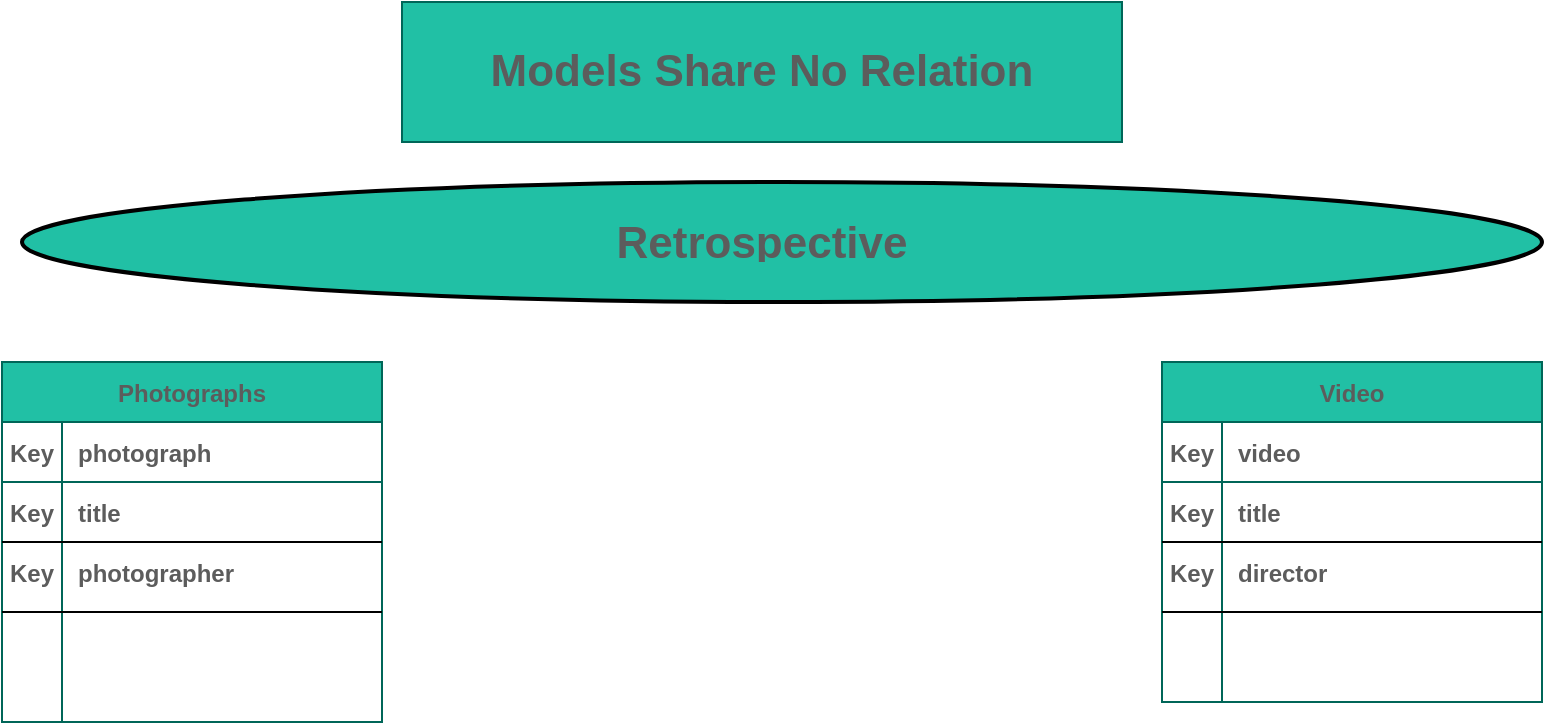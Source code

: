 <mxfile version="17.0.0" type="github"><diagram id="R2lEEEUBdFMjLlhIrx00" name="Page-1"><mxGraphModel dx="3346" dy="1874" grid="1" gridSize="10" guides="1" tooltips="1" connect="1" arrows="1" fold="1" page="1" pageScale="1" pageWidth="850" pageHeight="1100" math="0" shadow="0" extFonts="Permanent Marker^https://fonts.googleapis.com/css?family=Permanent+Marker"><root><mxCell id="0"/><mxCell id="1" parent="0"/><mxCell id="OVVJjiVWRw5w5OXDiUz5-51" value="Photographs" style="shape=table;startSize=30;container=1;collapsible=1;childLayout=tableLayout;fixedRows=1;rowLines=0;fontStyle=1;align=center;resizeLast=1;fillColor=#21C0A5;strokeColor=#006658;fontColor=#5C5C5C;" vertex="1" parent="1"><mxGeometry x="40" y="200" width="190" height="180" as="geometry"/></mxCell><mxCell id="OVVJjiVWRw5w5OXDiUz5-52" value="" style="shape=tableRow;horizontal=0;startSize=0;swimlaneHead=0;swimlaneBody=0;fillColor=none;collapsible=0;dropTarget=0;points=[[0,0.5],[1,0.5]];portConstraint=eastwest;top=0;left=0;right=0;bottom=1;strokeColor=#006658;fontColor=#5C5C5C;" vertex="1" parent="OVVJjiVWRw5w5OXDiUz5-51"><mxGeometry y="30" width="190" height="30" as="geometry"/></mxCell><mxCell id="OVVJjiVWRw5w5OXDiUz5-53" value="Key" style="shape=partialRectangle;connectable=0;fillColor=none;top=0;left=0;bottom=0;right=0;fontStyle=1;overflow=hidden;strokeColor=#006658;fontColor=#5C5C5C;" vertex="1" parent="OVVJjiVWRw5w5OXDiUz5-52"><mxGeometry width="30" height="30" as="geometry"><mxRectangle width="30" height="30" as="alternateBounds"/></mxGeometry></mxCell><mxCell id="OVVJjiVWRw5w5OXDiUz5-54" value="photograph" style="shape=partialRectangle;connectable=0;fillColor=none;top=0;left=0;bottom=0;right=0;align=left;spacingLeft=6;fontStyle=1;overflow=hidden;strokeColor=#006658;fontColor=#5C5C5C;" vertex="1" parent="OVVJjiVWRw5w5OXDiUz5-52"><mxGeometry x="30" width="160" height="30" as="geometry"><mxRectangle width="160" height="30" as="alternateBounds"/></mxGeometry></mxCell><mxCell id="OVVJjiVWRw5w5OXDiUz5-55" value="" style="shape=tableRow;horizontal=0;startSize=0;swimlaneHead=0;swimlaneBody=0;fillColor=none;collapsible=0;dropTarget=0;points=[[0,0.5],[1,0.5]];portConstraint=eastwest;top=0;left=0;right=0;bottom=0;strokeColor=#006658;fontColor=#5C5C5C;" vertex="1" parent="OVVJjiVWRw5w5OXDiUz5-51"><mxGeometry y="60" width="190" height="30" as="geometry"/></mxCell><mxCell id="OVVJjiVWRw5w5OXDiUz5-56" value="Key" style="shape=partialRectangle;connectable=0;fillColor=none;top=0;left=0;bottom=0;right=0;editable=1;overflow=hidden;fontStyle=1;strokeColor=#006658;fontColor=#5C5C5C;" vertex="1" parent="OVVJjiVWRw5w5OXDiUz5-55"><mxGeometry width="30" height="30" as="geometry"><mxRectangle width="30" height="30" as="alternateBounds"/></mxGeometry></mxCell><mxCell id="OVVJjiVWRw5w5OXDiUz5-57" value="title" style="shape=partialRectangle;connectable=0;fillColor=none;top=0;left=0;bottom=0;right=0;align=left;spacingLeft=6;overflow=hidden;fontStyle=1;strokeColor=#006658;fontColor=#5C5C5C;" vertex="1" parent="OVVJjiVWRw5w5OXDiUz5-55"><mxGeometry x="30" width="160" height="30" as="geometry"><mxRectangle width="160" height="30" as="alternateBounds"/></mxGeometry></mxCell><mxCell id="OVVJjiVWRw5w5OXDiUz5-58" value="" style="shape=tableRow;horizontal=0;startSize=0;swimlaneHead=0;swimlaneBody=0;fillColor=none;collapsible=0;dropTarget=0;points=[[0,0.5],[1,0.5]];portConstraint=eastwest;top=0;left=0;right=0;bottom=0;strokeColor=#006658;fontColor=#5C5C5C;" vertex="1" parent="OVVJjiVWRw5w5OXDiUz5-51"><mxGeometry y="90" width="190" height="30" as="geometry"/></mxCell><mxCell id="OVVJjiVWRw5w5OXDiUz5-59" value="Key" style="shape=partialRectangle;connectable=0;fillColor=none;top=0;left=0;bottom=0;right=0;editable=1;overflow=hidden;fontStyle=1;strokeColor=#006658;fontColor=#5C5C5C;" vertex="1" parent="OVVJjiVWRw5w5OXDiUz5-58"><mxGeometry width="30" height="30" as="geometry"><mxRectangle width="30" height="30" as="alternateBounds"/></mxGeometry></mxCell><mxCell id="OVVJjiVWRw5w5OXDiUz5-60" value="photographer" style="shape=partialRectangle;connectable=0;fillColor=none;top=0;left=0;bottom=0;right=0;align=left;spacingLeft=6;overflow=hidden;fontStyle=1;strokeColor=#006658;fontColor=#5C5C5C;" vertex="1" parent="OVVJjiVWRw5w5OXDiUz5-58"><mxGeometry x="30" width="160" height="30" as="geometry"><mxRectangle width="160" height="30" as="alternateBounds"/></mxGeometry></mxCell><mxCell id="OVVJjiVWRw5w5OXDiUz5-61" value="" style="shape=tableRow;horizontal=0;startSize=0;swimlaneHead=0;swimlaneBody=0;fillColor=none;collapsible=0;dropTarget=0;points=[[0,0.5],[1,0.5]];portConstraint=eastwest;top=0;left=0;right=0;bottom=0;strokeColor=#006658;fontColor=#5C5C5C;" vertex="1" parent="OVVJjiVWRw5w5OXDiUz5-51"><mxGeometry y="120" width="190" height="30" as="geometry"/></mxCell><mxCell id="OVVJjiVWRw5w5OXDiUz5-62" value="" style="shape=partialRectangle;connectable=0;fillColor=none;top=0;left=0;bottom=0;right=0;editable=1;overflow=hidden;strokeColor=#006658;fontColor=#5C5C5C;" vertex="1" parent="OVVJjiVWRw5w5OXDiUz5-61"><mxGeometry width="30" height="30" as="geometry"><mxRectangle width="30" height="30" as="alternateBounds"/></mxGeometry></mxCell><mxCell id="OVVJjiVWRw5w5OXDiUz5-63" value="" style="shape=partialRectangle;connectable=0;fillColor=none;top=0;left=0;bottom=0;right=0;align=left;spacingLeft=6;overflow=hidden;strokeColor=#006658;fontColor=#5C5C5C;" vertex="1" parent="OVVJjiVWRw5w5OXDiUz5-61"><mxGeometry x="30" width="160" height="30" as="geometry"><mxRectangle width="160" height="30" as="alternateBounds"/></mxGeometry></mxCell><mxCell id="OVVJjiVWRw5w5OXDiUz5-64" value="" style="shape=tableRow;horizontal=0;startSize=0;swimlaneHead=0;swimlaneBody=0;fillColor=none;collapsible=0;dropTarget=0;points=[[0,0.5],[1,0.5]];portConstraint=eastwest;top=0;left=0;right=0;bottom=0;strokeColor=#006658;fontColor=#5C5C5C;" vertex="1" parent="OVVJjiVWRw5w5OXDiUz5-51"><mxGeometry y="150" width="190" height="30" as="geometry"/></mxCell><mxCell id="OVVJjiVWRw5w5OXDiUz5-65" value="" style="shape=partialRectangle;connectable=0;fillColor=none;top=0;left=0;bottom=0;right=0;editable=1;overflow=hidden;strokeColor=#006658;fontColor=#5C5C5C;" vertex="1" parent="OVVJjiVWRw5w5OXDiUz5-64"><mxGeometry width="30" height="30" as="geometry"><mxRectangle width="30" height="30" as="alternateBounds"/></mxGeometry></mxCell><mxCell id="OVVJjiVWRw5w5OXDiUz5-66" value="" style="shape=partialRectangle;connectable=0;fillColor=none;top=0;left=0;bottom=0;right=0;align=left;spacingLeft=6;overflow=hidden;strokeColor=#006658;fontColor=#5C5C5C;" vertex="1" parent="OVVJjiVWRw5w5OXDiUz5-64"><mxGeometry x="30" width="160" height="30" as="geometry"><mxRectangle width="160" height="30" as="alternateBounds"/></mxGeometry></mxCell><mxCell id="OVVJjiVWRw5w5OXDiUz5-67" value="Video" style="shape=table;startSize=30;container=1;collapsible=1;childLayout=tableLayout;fixedRows=1;rowLines=0;fontStyle=1;align=center;resizeLast=1;separatorColor=none;fillColor=#21C0A5;strokeColor=#006658;fontColor=#5C5C5C;" vertex="1" parent="1"><mxGeometry x="620" y="200" width="190" height="170" as="geometry"/></mxCell><mxCell id="OVVJjiVWRw5w5OXDiUz5-68" value="" style="shape=tableRow;horizontal=0;startSize=0;swimlaneHead=0;swimlaneBody=0;fillColor=none;collapsible=0;dropTarget=0;points=[[0,0.5],[1,0.5]];portConstraint=eastwest;top=0;left=0;right=0;bottom=1;strokeColor=#006658;fontColor=#5C5C5C;" vertex="1" parent="OVVJjiVWRw5w5OXDiUz5-67"><mxGeometry y="30" width="190" height="30" as="geometry"/></mxCell><mxCell id="OVVJjiVWRw5w5OXDiUz5-69" value="Key" style="shape=partialRectangle;connectable=0;fillColor=none;top=0;left=0;bottom=0;right=0;fontStyle=1;overflow=hidden;strokeColor=#006658;fontColor=#5C5C5C;" vertex="1" parent="OVVJjiVWRw5w5OXDiUz5-68"><mxGeometry width="30" height="30" as="geometry"><mxRectangle width="30" height="30" as="alternateBounds"/></mxGeometry></mxCell><mxCell id="OVVJjiVWRw5w5OXDiUz5-70" value="video" style="shape=partialRectangle;connectable=0;fillColor=none;top=0;left=0;bottom=0;right=0;align=left;spacingLeft=6;fontStyle=1;overflow=hidden;strokeColor=#006658;fontColor=#5C5C5C;" vertex="1" parent="OVVJjiVWRw5w5OXDiUz5-68"><mxGeometry x="30" width="160" height="30" as="geometry"><mxRectangle width="160" height="30" as="alternateBounds"/></mxGeometry></mxCell><mxCell id="OVVJjiVWRw5w5OXDiUz5-71" value="" style="shape=tableRow;horizontal=0;startSize=0;swimlaneHead=0;swimlaneBody=0;fillColor=none;collapsible=0;dropTarget=0;points=[[0,0.5],[1,0.5]];portConstraint=eastwest;top=0;left=0;right=0;bottom=0;strokeColor=#006658;fontColor=#5C5C5C;" vertex="1" parent="OVVJjiVWRw5w5OXDiUz5-67"><mxGeometry y="60" width="190" height="30" as="geometry"/></mxCell><mxCell id="OVVJjiVWRw5w5OXDiUz5-72" value="Key" style="shape=partialRectangle;connectable=0;fillColor=none;top=0;left=0;bottom=0;right=0;editable=1;overflow=hidden;fontStyle=1;strokeColor=#006658;fontColor=#5C5C5C;" vertex="1" parent="OVVJjiVWRw5w5OXDiUz5-71"><mxGeometry width="30" height="30" as="geometry"><mxRectangle width="30" height="30" as="alternateBounds"/></mxGeometry></mxCell><mxCell id="OVVJjiVWRw5w5OXDiUz5-73" value="title" style="shape=partialRectangle;connectable=0;fillColor=none;top=0;left=0;bottom=0;right=0;align=left;spacingLeft=6;overflow=hidden;fontStyle=1;strokeColor=#006658;fontColor=#5C5C5C;" vertex="1" parent="OVVJjiVWRw5w5OXDiUz5-71"><mxGeometry x="30" width="160" height="30" as="geometry"><mxRectangle width="160" height="30" as="alternateBounds"/></mxGeometry></mxCell><mxCell id="OVVJjiVWRw5w5OXDiUz5-74" value="" style="shape=tableRow;horizontal=0;startSize=0;swimlaneHead=0;swimlaneBody=0;fillColor=none;collapsible=0;dropTarget=0;points=[[0,0.5],[1,0.5]];portConstraint=eastwest;top=0;left=0;right=0;bottom=0;strokeColor=#006658;fontColor=#5C5C5C;" vertex="1" parent="OVVJjiVWRw5w5OXDiUz5-67"><mxGeometry y="90" width="190" height="30" as="geometry"/></mxCell><mxCell id="OVVJjiVWRw5w5OXDiUz5-75" value="Key" style="shape=partialRectangle;connectable=0;fillColor=none;top=0;left=0;bottom=0;right=0;editable=1;overflow=hidden;fontStyle=1;strokeColor=#006658;fontColor=#5C5C5C;" vertex="1" parent="OVVJjiVWRw5w5OXDiUz5-74"><mxGeometry width="30" height="30" as="geometry"><mxRectangle width="30" height="30" as="alternateBounds"/></mxGeometry></mxCell><mxCell id="OVVJjiVWRw5w5OXDiUz5-76" value="director" style="shape=partialRectangle;connectable=0;fillColor=none;top=0;left=0;bottom=0;right=0;align=left;spacingLeft=6;overflow=hidden;fontStyle=1;strokeColor=#006658;fontColor=#5C5C5C;" vertex="1" parent="OVVJjiVWRw5w5OXDiUz5-74"><mxGeometry x="30" width="160" height="30" as="geometry"><mxRectangle width="160" height="30" as="alternateBounds"/></mxGeometry></mxCell><mxCell id="OVVJjiVWRw5w5OXDiUz5-77" value="" style="shape=tableRow;horizontal=0;startSize=0;swimlaneHead=0;swimlaneBody=0;fillColor=none;collapsible=0;dropTarget=0;points=[[0,0.5],[1,0.5]];portConstraint=eastwest;top=0;left=0;right=0;bottom=0;strokeColor=#006658;fontColor=#5C5C5C;" vertex="1" parent="OVVJjiVWRw5w5OXDiUz5-67"><mxGeometry y="120" width="190" height="30" as="geometry"/></mxCell><mxCell id="OVVJjiVWRw5w5OXDiUz5-78" value="" style="shape=partialRectangle;connectable=0;fillColor=none;top=0;left=0;bottom=0;right=0;editable=1;overflow=hidden;strokeColor=#006658;fontColor=#5C5C5C;" vertex="1" parent="OVVJjiVWRw5w5OXDiUz5-77"><mxGeometry width="30" height="30" as="geometry"><mxRectangle width="30" height="30" as="alternateBounds"/></mxGeometry></mxCell><mxCell id="OVVJjiVWRw5w5OXDiUz5-79" value="" style="shape=partialRectangle;connectable=0;fillColor=none;top=0;left=0;bottom=0;right=0;align=left;spacingLeft=6;overflow=hidden;strokeColor=#006658;fontColor=#5C5C5C;" vertex="1" parent="OVVJjiVWRw5w5OXDiUz5-77"><mxGeometry x="30" width="160" height="30" as="geometry"><mxRectangle width="160" height="30" as="alternateBounds"/></mxGeometry></mxCell><mxCell id="OVVJjiVWRw5w5OXDiUz5-80" value="" style="shape=tableRow;horizontal=0;startSize=0;swimlaneHead=0;swimlaneBody=0;fillColor=none;collapsible=0;dropTarget=0;points=[[0,0.5],[1,0.5]];portConstraint=eastwest;top=0;left=0;right=0;bottom=0;strokeColor=#006658;fontColor=#5C5C5C;" vertex="1" parent="OVVJjiVWRw5w5OXDiUz5-67"><mxGeometry y="150" width="190" height="20" as="geometry"/></mxCell><mxCell id="OVVJjiVWRw5w5OXDiUz5-81" value="" style="shape=partialRectangle;connectable=0;fillColor=none;top=0;left=0;bottom=0;right=0;editable=1;overflow=hidden;strokeColor=#006658;fontColor=#5C5C5C;" vertex="1" parent="OVVJjiVWRw5w5OXDiUz5-80"><mxGeometry width="30" height="20" as="geometry"><mxRectangle width="30" height="20" as="alternateBounds"/></mxGeometry></mxCell><mxCell id="OVVJjiVWRw5w5OXDiUz5-82" value="" style="shape=partialRectangle;connectable=0;fillColor=none;top=0;left=0;bottom=0;right=0;align=left;spacingLeft=6;overflow=hidden;strokeColor=#006658;fontColor=#5C5C5C;" vertex="1" parent="OVVJjiVWRw5w5OXDiUz5-80"><mxGeometry x="30" width="160" height="20" as="geometry"><mxRectangle width="160" height="20" as="alternateBounds"/></mxGeometry></mxCell><mxCell id="OVVJjiVWRw5w5OXDiUz5-83" value="" style="line;strokeWidth=1;rotatable=0;dashed=0;labelPosition=right;align=left;verticalAlign=middle;spacingTop=0;spacingLeft=6;points=[];portConstraint=eastwest;rounded=0;sketch=0;fontColor=#5C5C5C;fillColor=#21C0A5;" vertex="1" parent="1"><mxGeometry x="40" y="285" width="190" height="10" as="geometry"/></mxCell><mxCell id="OVVJjiVWRw5w5OXDiUz5-85" value="" style="line;strokeWidth=1;rotatable=0;dashed=0;labelPosition=right;align=left;verticalAlign=middle;spacingTop=0;spacingLeft=6;points=[];portConstraint=eastwest;rounded=0;sketch=0;fontColor=#5C5C5C;fillColor=#21C0A5;" vertex="1" parent="1"><mxGeometry x="40" y="320" width="190" height="10" as="geometry"/></mxCell><mxCell id="OVVJjiVWRw5w5OXDiUz5-86" value="" style="line;strokeWidth=1;rotatable=0;dashed=0;labelPosition=right;align=left;verticalAlign=middle;spacingTop=0;spacingLeft=6;points=[];portConstraint=eastwest;rounded=0;sketch=0;fontColor=#5C5C5C;fillColor=#21C0A5;" vertex="1" parent="1"><mxGeometry x="620" y="320" width="190" height="10" as="geometry"/></mxCell><mxCell id="OVVJjiVWRw5w5OXDiUz5-87" value="" style="line;strokeWidth=1;rotatable=0;dashed=0;labelPosition=right;align=left;verticalAlign=middle;spacingTop=0;spacingLeft=6;points=[];portConstraint=eastwest;rounded=0;sketch=0;fontColor=#5C5C5C;fillColor=#21C0A5;" vertex="1" parent="1"><mxGeometry x="620" y="285" width="190" height="10" as="geometry"/></mxCell><mxCell id="OVVJjiVWRw5w5OXDiUz5-88" value="&lt;b&gt;&lt;font style=&quot;font-size: 22px&quot;&gt;Models Share No Relation&lt;/font&gt;&lt;/b&gt;" style="html=1;whiteSpace=wrap;container=1;recursiveResize=0;collapsible=0;rounded=0;sketch=0;fontColor=#5C5C5C;strokeColor=#006658;fillColor=#21C0A5;" vertex="1" parent="1"><mxGeometry x="240" y="20" width="360" height="70" as="geometry"/></mxCell><mxCell id="OVVJjiVWRw5w5OXDiUz5-93" value="" style="strokeWidth=2;html=1;shape=mxgraph.flowchart.start_1;whiteSpace=wrap;rounded=0;sketch=0;fontSize=22;fontColor=#5C5C5C;fillColor=#21C0A5;" vertex="1" parent="1"><mxGeometry x="50" y="110" width="760" height="60" as="geometry"/></mxCell><mxCell id="OVVJjiVWRw5w5OXDiUz5-91" value="Retrospective" style="text;strokeColor=none;fillColor=none;align=center;verticalAlign=top;spacingLeft=4;spacingRight=4;overflow=hidden;rotatable=0;points=[[0,0.5],[1,0.5]];portConstraint=eastwest;rounded=0;sketch=0;fontSize=22;fontColor=#5C5C5C;fontStyle=1" vertex="1" parent="1"><mxGeometry x="280" y="120" width="280" height="26" as="geometry"/></mxCell></root></mxGraphModel></diagram></mxfile>